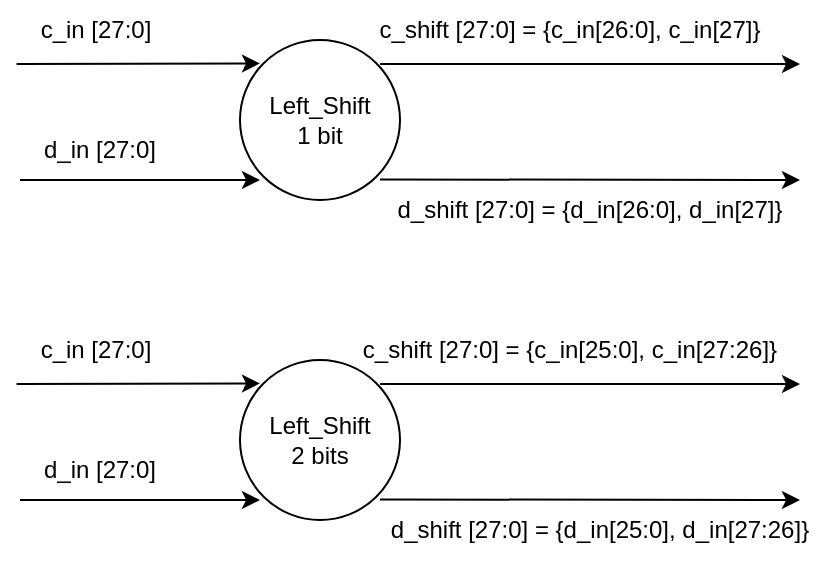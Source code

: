 <mxfile version="26.0.4">
  <diagram name="Page-1" id="94eI5dp1owvqRH7AI1AB">
    <mxGraphModel dx="717" dy="345" grid="1" gridSize="10" guides="1" tooltips="1" connect="1" arrows="1" fold="1" page="1" pageScale="1" pageWidth="1654" pageHeight="1169" math="0" shadow="0">
      <root>
        <mxCell id="0" />
        <mxCell id="1" parent="0" />
        <mxCell id="nAjgFpennN1XI26nj7D7-1" value="" style="ellipse;whiteSpace=wrap;html=1;aspect=fixed;" vertex="1" parent="1">
          <mxGeometry x="330" y="130" width="80" height="80" as="geometry" />
        </mxCell>
        <mxCell id="nAjgFpennN1XI26nj7D7-3" value="Left_Shift 1 bit" style="text;html=1;align=center;verticalAlign=middle;whiteSpace=wrap;rounded=0;" vertex="1" parent="1">
          <mxGeometry x="340" y="155" width="60" height="30" as="geometry" />
        </mxCell>
        <mxCell id="nAjgFpennN1XI26nj7D7-4" value="" style="endArrow=classic;html=1;rounded=0;entryX=0;entryY=0;entryDx=0;entryDy=0;" edge="1" parent="1">
          <mxGeometry width="50" height="50" relative="1" as="geometry">
            <mxPoint x="218.28" y="142" as="sourcePoint" />
            <mxPoint x="339.996" y="141.716" as="targetPoint" />
          </mxGeometry>
        </mxCell>
        <mxCell id="nAjgFpennN1XI26nj7D7-5" value="" style="endArrow=classic;html=1;rounded=0;" edge="1" parent="1">
          <mxGeometry width="50" height="50" relative="1" as="geometry">
            <mxPoint x="220" y="200" as="sourcePoint" />
            <mxPoint x="340" y="200" as="targetPoint" />
          </mxGeometry>
        </mxCell>
        <mxCell id="nAjgFpennN1XI26nj7D7-6" value="c_in [27:0]" style="text;html=1;align=center;verticalAlign=middle;whiteSpace=wrap;rounded=0;" vertex="1" parent="1">
          <mxGeometry x="228.28" y="110" width="60" height="30" as="geometry" />
        </mxCell>
        <mxCell id="nAjgFpennN1XI26nj7D7-7" value="d_in [27:0]" style="text;html=1;align=center;verticalAlign=middle;whiteSpace=wrap;rounded=0;" vertex="1" parent="1">
          <mxGeometry x="230" y="170" width="60" height="30" as="geometry" />
        </mxCell>
        <mxCell id="nAjgFpennN1XI26nj7D7-8" value="" style="endArrow=classic;html=1;rounded=0;" edge="1" parent="1">
          <mxGeometry width="50" height="50" relative="1" as="geometry">
            <mxPoint x="400" y="142" as="sourcePoint" />
            <mxPoint x="610" y="142" as="targetPoint" />
          </mxGeometry>
        </mxCell>
        <mxCell id="nAjgFpennN1XI26nj7D7-9" value="c_shift [27:0] = {c_in[26:0], c_in[27]}" style="text;html=1;align=center;verticalAlign=middle;whiteSpace=wrap;rounded=0;" vertex="1" parent="1">
          <mxGeometry x="390" y="110" width="210" height="30" as="geometry" />
        </mxCell>
        <mxCell id="nAjgFpennN1XI26nj7D7-10" value="" style="endArrow=classic;html=1;rounded=0;" edge="1" parent="1">
          <mxGeometry width="50" height="50" relative="1" as="geometry">
            <mxPoint x="400" y="199.73" as="sourcePoint" />
            <mxPoint x="610" y="200" as="targetPoint" />
          </mxGeometry>
        </mxCell>
        <mxCell id="nAjgFpennN1XI26nj7D7-12" value="d_shift [27:0] = {d_in[26:0], d_in[27]}" style="text;html=1;align=center;verticalAlign=middle;whiteSpace=wrap;rounded=0;" vertex="1" parent="1">
          <mxGeometry x="400" y="200" width="210" height="30" as="geometry" />
        </mxCell>
        <mxCell id="nAjgFpennN1XI26nj7D7-13" value="" style="ellipse;whiteSpace=wrap;html=1;aspect=fixed;" vertex="1" parent="1">
          <mxGeometry x="330" y="290" width="80" height="80" as="geometry" />
        </mxCell>
        <mxCell id="nAjgFpennN1XI26nj7D7-14" value="Left_Shift 2 bits" style="text;html=1;align=center;verticalAlign=middle;whiteSpace=wrap;rounded=0;" vertex="1" parent="1">
          <mxGeometry x="340" y="315" width="60" height="30" as="geometry" />
        </mxCell>
        <mxCell id="nAjgFpennN1XI26nj7D7-15" value="" style="endArrow=classic;html=1;rounded=0;entryX=0;entryY=0;entryDx=0;entryDy=0;" edge="1" parent="1">
          <mxGeometry width="50" height="50" relative="1" as="geometry">
            <mxPoint x="218.28" y="302" as="sourcePoint" />
            <mxPoint x="339.996" y="301.716" as="targetPoint" />
          </mxGeometry>
        </mxCell>
        <mxCell id="nAjgFpennN1XI26nj7D7-16" value="" style="endArrow=classic;html=1;rounded=0;" edge="1" parent="1">
          <mxGeometry width="50" height="50" relative="1" as="geometry">
            <mxPoint x="220" y="360" as="sourcePoint" />
            <mxPoint x="340" y="360" as="targetPoint" />
          </mxGeometry>
        </mxCell>
        <mxCell id="nAjgFpennN1XI26nj7D7-17" value="c_in [27:0]" style="text;html=1;align=center;verticalAlign=middle;whiteSpace=wrap;rounded=0;" vertex="1" parent="1">
          <mxGeometry x="228.28" y="270" width="60" height="30" as="geometry" />
        </mxCell>
        <mxCell id="nAjgFpennN1XI26nj7D7-18" value="d_in [27:0]" style="text;html=1;align=center;verticalAlign=middle;whiteSpace=wrap;rounded=0;" vertex="1" parent="1">
          <mxGeometry x="230" y="330" width="60" height="30" as="geometry" />
        </mxCell>
        <mxCell id="nAjgFpennN1XI26nj7D7-19" value="" style="endArrow=classic;html=1;rounded=0;" edge="1" parent="1">
          <mxGeometry width="50" height="50" relative="1" as="geometry">
            <mxPoint x="400" y="302" as="sourcePoint" />
            <mxPoint x="610" y="302" as="targetPoint" />
          </mxGeometry>
        </mxCell>
        <mxCell id="nAjgFpennN1XI26nj7D7-20" value="c_shift [27:0] = {c_in[25:0], c_in[27:26]}" style="text;html=1;align=center;verticalAlign=middle;whiteSpace=wrap;rounded=0;" vertex="1" parent="1">
          <mxGeometry x="390" y="270" width="210" height="30" as="geometry" />
        </mxCell>
        <mxCell id="nAjgFpennN1XI26nj7D7-21" value="" style="endArrow=classic;html=1;rounded=0;" edge="1" parent="1">
          <mxGeometry width="50" height="50" relative="1" as="geometry">
            <mxPoint x="400" y="359.73" as="sourcePoint" />
            <mxPoint x="610" y="360" as="targetPoint" />
          </mxGeometry>
        </mxCell>
        <mxCell id="nAjgFpennN1XI26nj7D7-22" value="d_shift [27:0] = {d_in[25:0], d_in[27:26]}" style="text;html=1;align=center;verticalAlign=middle;whiteSpace=wrap;rounded=0;" vertex="1" parent="1">
          <mxGeometry x="400" y="360" width="220" height="30" as="geometry" />
        </mxCell>
      </root>
    </mxGraphModel>
  </diagram>
</mxfile>
